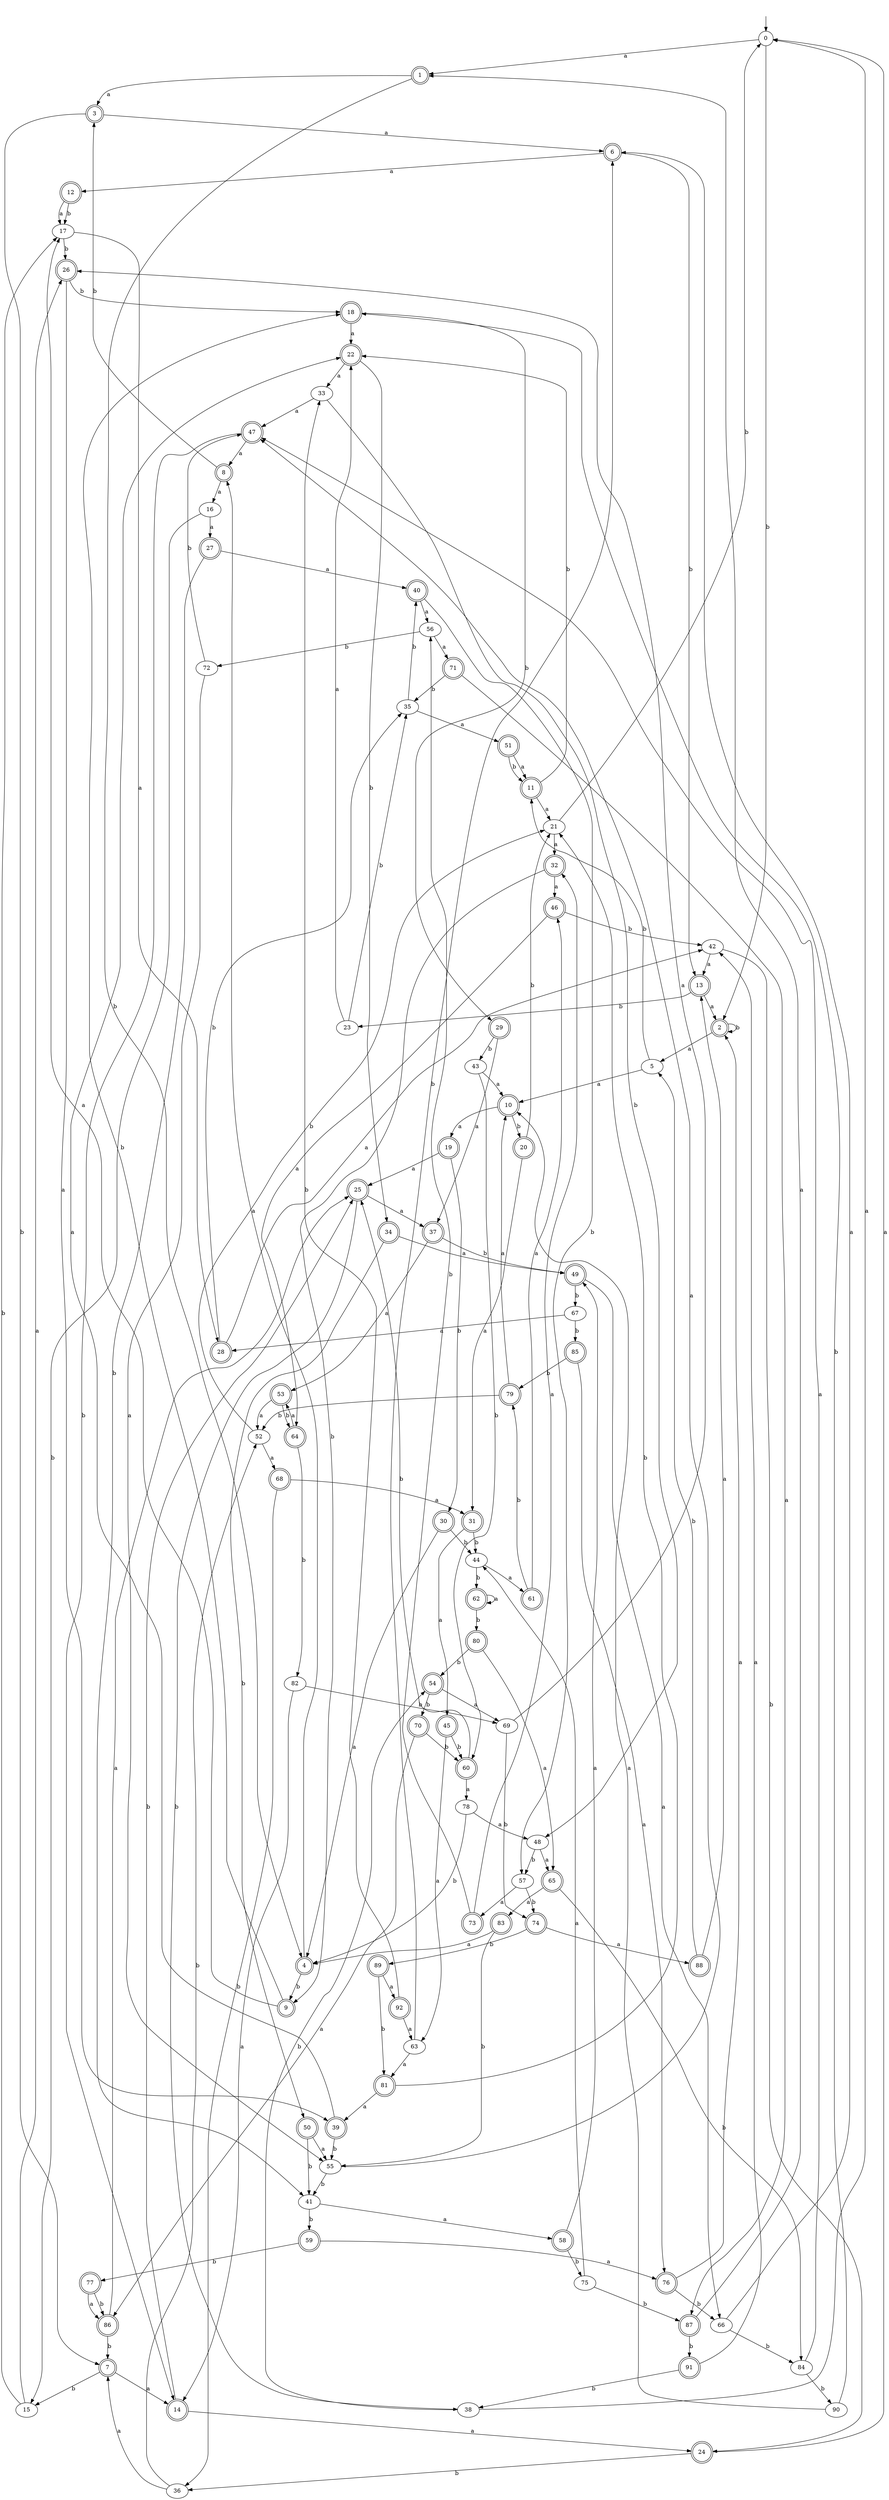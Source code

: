 digraph RandomDFA {
  __start0 [label="", shape=none];
  __start0 -> 0 [label=""];
  0 [shape=circle]
  0 -> 1 [label="a"]
  0 -> 2 [label="b"]
  1 [shape=doublecircle]
  1 -> 3 [label="a"]
  1 -> 4 [label="b"]
  2 [shape=doublecircle]
  2 -> 5 [label="a"]
  2 -> 2 [label="b"]
  3 [shape=doublecircle]
  3 -> 6 [label="a"]
  3 -> 7 [label="b"]
  4 [shape=doublecircle]
  4 -> 8 [label="a"]
  4 -> 9 [label="b"]
  5
  5 -> 10 [label="a"]
  5 -> 11 [label="b"]
  6 [shape=doublecircle]
  6 -> 12 [label="a"]
  6 -> 13 [label="b"]
  7 [shape=doublecircle]
  7 -> 14 [label="a"]
  7 -> 15 [label="b"]
  8 [shape=doublecircle]
  8 -> 16 [label="a"]
  8 -> 3 [label="b"]
  9 [shape=doublecircle]
  9 -> 17 [label="a"]
  9 -> 18 [label="b"]
  10 [shape=doublecircle]
  10 -> 19 [label="a"]
  10 -> 20 [label="b"]
  11 [shape=doublecircle]
  11 -> 21 [label="a"]
  11 -> 22 [label="b"]
  12 [shape=doublecircle]
  12 -> 17 [label="a"]
  12 -> 17 [label="b"]
  13 [shape=doublecircle]
  13 -> 2 [label="a"]
  13 -> 23 [label="b"]
  14 [shape=doublecircle]
  14 -> 24 [label="a"]
  14 -> 25 [label="b"]
  15
  15 -> 26 [label="a"]
  15 -> 17 [label="b"]
  16
  16 -> 27 [label="a"]
  16 -> 15 [label="b"]
  17
  17 -> 28 [label="a"]
  17 -> 26 [label="b"]
  18 [shape=doublecircle]
  18 -> 22 [label="a"]
  18 -> 29 [label="b"]
  19 [shape=doublecircle]
  19 -> 25 [label="a"]
  19 -> 30 [label="b"]
  20 [shape=doublecircle]
  20 -> 31 [label="a"]
  20 -> 21 [label="b"]
  21
  21 -> 32 [label="a"]
  21 -> 0 [label="b"]
  22 [shape=doublecircle]
  22 -> 33 [label="a"]
  22 -> 34 [label="b"]
  23
  23 -> 22 [label="a"]
  23 -> 35 [label="b"]
  24 [shape=doublecircle]
  24 -> 0 [label="a"]
  24 -> 36 [label="b"]
  25 [shape=doublecircle]
  25 -> 37 [label="a"]
  25 -> 38 [label="b"]
  26 [shape=doublecircle]
  26 -> 39 [label="a"]
  26 -> 18 [label="b"]
  27 [shape=doublecircle]
  27 -> 40 [label="a"]
  27 -> 41 [label="b"]
  28 [shape=doublecircle]
  28 -> 42 [label="a"]
  28 -> 35 [label="b"]
  29 [shape=doublecircle]
  29 -> 37 [label="a"]
  29 -> 43 [label="b"]
  30 [shape=doublecircle]
  30 -> 4 [label="a"]
  30 -> 44 [label="b"]
  31 [shape=doublecircle]
  31 -> 45 [label="a"]
  31 -> 44 [label="b"]
  32 [shape=doublecircle]
  32 -> 46 [label="a"]
  32 -> 9 [label="b"]
  33
  33 -> 47 [label="a"]
  33 -> 48 [label="b"]
  34 [shape=doublecircle]
  34 -> 49 [label="a"]
  34 -> 50 [label="b"]
  35
  35 -> 51 [label="a"]
  35 -> 40 [label="b"]
  36
  36 -> 7 [label="a"]
  36 -> 52 [label="b"]
  37 [shape=doublecircle]
  37 -> 53 [label="a"]
  37 -> 49 [label="b"]
  38
  38 -> 0 [label="a"]
  38 -> 54 [label="b"]
  39 [shape=doublecircle]
  39 -> 22 [label="a"]
  39 -> 55 [label="b"]
  40 [shape=doublecircle]
  40 -> 56 [label="a"]
  40 -> 57 [label="b"]
  41
  41 -> 58 [label="a"]
  41 -> 59 [label="b"]
  42
  42 -> 13 [label="a"]
  42 -> 24 [label="b"]
  43
  43 -> 10 [label="a"]
  43 -> 60 [label="b"]
  44
  44 -> 61 [label="a"]
  44 -> 62 [label="b"]
  45 [shape=doublecircle]
  45 -> 63 [label="a"]
  45 -> 60 [label="b"]
  46 [shape=doublecircle]
  46 -> 64 [label="a"]
  46 -> 42 [label="b"]
  47 [shape=doublecircle]
  47 -> 8 [label="a"]
  47 -> 14 [label="b"]
  48
  48 -> 65 [label="a"]
  48 -> 57 [label="b"]
  49 [shape=doublecircle]
  49 -> 66 [label="a"]
  49 -> 67 [label="b"]
  50 [shape=doublecircle]
  50 -> 55 [label="a"]
  50 -> 41 [label="b"]
  51 [shape=doublecircle]
  51 -> 11 [label="a"]
  51 -> 11 [label="b"]
  52
  52 -> 68 [label="a"]
  52 -> 21 [label="b"]
  53 [shape=doublecircle]
  53 -> 52 [label="a"]
  53 -> 64 [label="b"]
  54 [shape=doublecircle]
  54 -> 69 [label="a"]
  54 -> 70 [label="b"]
  55
  55 -> 47 [label="a"]
  55 -> 41 [label="b"]
  56
  56 -> 71 [label="a"]
  56 -> 72 [label="b"]
  57
  57 -> 73 [label="a"]
  57 -> 74 [label="b"]
  58 [shape=doublecircle]
  58 -> 49 [label="a"]
  58 -> 75 [label="b"]
  59 [shape=doublecircle]
  59 -> 76 [label="a"]
  59 -> 77 [label="b"]
  60 [shape=doublecircle]
  60 -> 78 [label="a"]
  60 -> 25 [label="b"]
  61 [shape=doublecircle]
  61 -> 46 [label="a"]
  61 -> 79 [label="b"]
  62 [shape=doublecircle]
  62 -> 62 [label="a"]
  62 -> 80 [label="b"]
  63
  63 -> 81 [label="a"]
  63 -> 6 [label="b"]
  64 [shape=doublecircle]
  64 -> 53 [label="a"]
  64 -> 82 [label="b"]
  65 [shape=doublecircle]
  65 -> 83 [label="a"]
  65 -> 84 [label="b"]
  66
  66 -> 6 [label="a"]
  66 -> 84 [label="b"]
  67
  67 -> 28 [label="a"]
  67 -> 85 [label="b"]
  68 [shape=doublecircle]
  68 -> 31 [label="a"]
  68 -> 36 [label="b"]
  69
  69 -> 26 [label="a"]
  69 -> 74 [label="b"]
  70 [shape=doublecircle]
  70 -> 86 [label="a"]
  70 -> 60 [label="b"]
  71 [shape=doublecircle]
  71 -> 87 [label="a"]
  71 -> 35 [label="b"]
  72
  72 -> 55 [label="a"]
  72 -> 47 [label="b"]
  73 [shape=doublecircle]
  73 -> 32 [label="a"]
  73 -> 56 [label="b"]
  74 [shape=doublecircle]
  74 -> 88 [label="a"]
  74 -> 89 [label="b"]
  75
  75 -> 44 [label="a"]
  75 -> 87 [label="b"]
  76 [shape=doublecircle]
  76 -> 2 [label="a"]
  76 -> 66 [label="b"]
  77 [shape=doublecircle]
  77 -> 86 [label="a"]
  77 -> 86 [label="b"]
  78
  78 -> 48 [label="a"]
  78 -> 4 [label="b"]
  79 [shape=doublecircle]
  79 -> 10 [label="a"]
  79 -> 52 [label="b"]
  80 [shape=doublecircle]
  80 -> 65 [label="a"]
  80 -> 54 [label="b"]
  81 [shape=doublecircle]
  81 -> 39 [label="a"]
  81 -> 21 [label="b"]
  82
  82 -> 14 [label="a"]
  82 -> 69 [label="b"]
  83 [shape=doublecircle]
  83 -> 4 [label="a"]
  83 -> 55 [label="b"]
  84
  84 -> 47 [label="a"]
  84 -> 90 [label="b"]
  85 [shape=doublecircle]
  85 -> 76 [label="a"]
  85 -> 79 [label="b"]
  86 [shape=doublecircle]
  86 -> 25 [label="a"]
  86 -> 7 [label="b"]
  87 [shape=doublecircle]
  87 -> 1 [label="a"]
  87 -> 91 [label="b"]
  88 [shape=doublecircle]
  88 -> 13 [label="a"]
  88 -> 5 [label="b"]
  89 [shape=doublecircle]
  89 -> 92 [label="a"]
  89 -> 81 [label="b"]
  90
  90 -> 10 [label="a"]
  90 -> 18 [label="b"]
  91 [shape=doublecircle]
  91 -> 42 [label="a"]
  91 -> 38 [label="b"]
  92 [shape=doublecircle]
  92 -> 63 [label="a"]
  92 -> 33 [label="b"]
}
